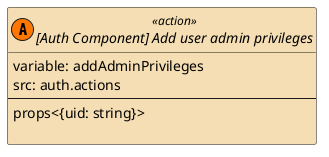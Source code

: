 @startuml [Auth Component] Add user admin privileges

set namespaceSeparator ::
skinparam class {
    BackgroundColor<<listen>> HoneyDew
    BackgroundColor<<action>> Wheat
    BackgroundColor<<dispatch>> Technology
}

interface "[Auth Component] Add user admin privileges" << (A,#FF7700) action >> {
            variable: addAdminPrivileges
            src: auth.actions
            --
            props<{uid: string}>

        }

         

@enduml